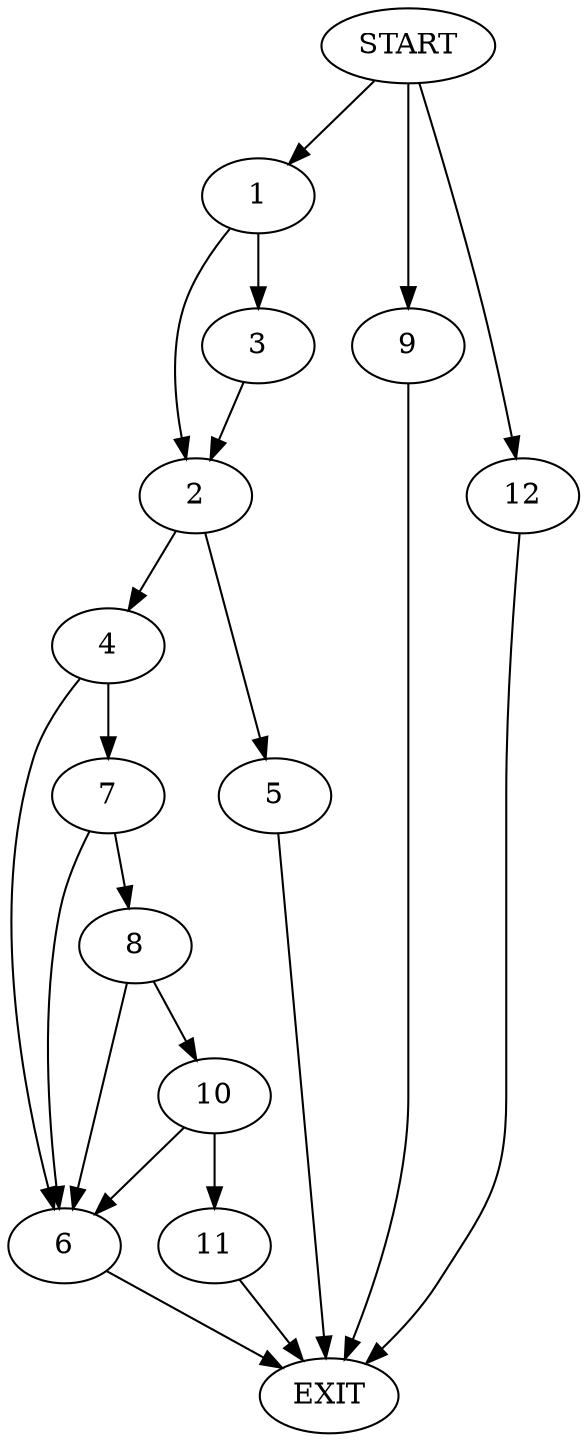 digraph {
0 [label="START"]
13 [label="EXIT"]
0 -> 1
1 -> 2
1 -> 3
3 -> 2
2 -> 4
2 -> 5
4 -> 6
4 -> 7
5 -> 13
6 -> 13
7 -> 6
7 -> 8
0 -> 9
9 -> 13
8 -> 6
8 -> 10
10 -> 6
10 -> 11
11 -> 13
0 -> 12
12 -> 13
}
